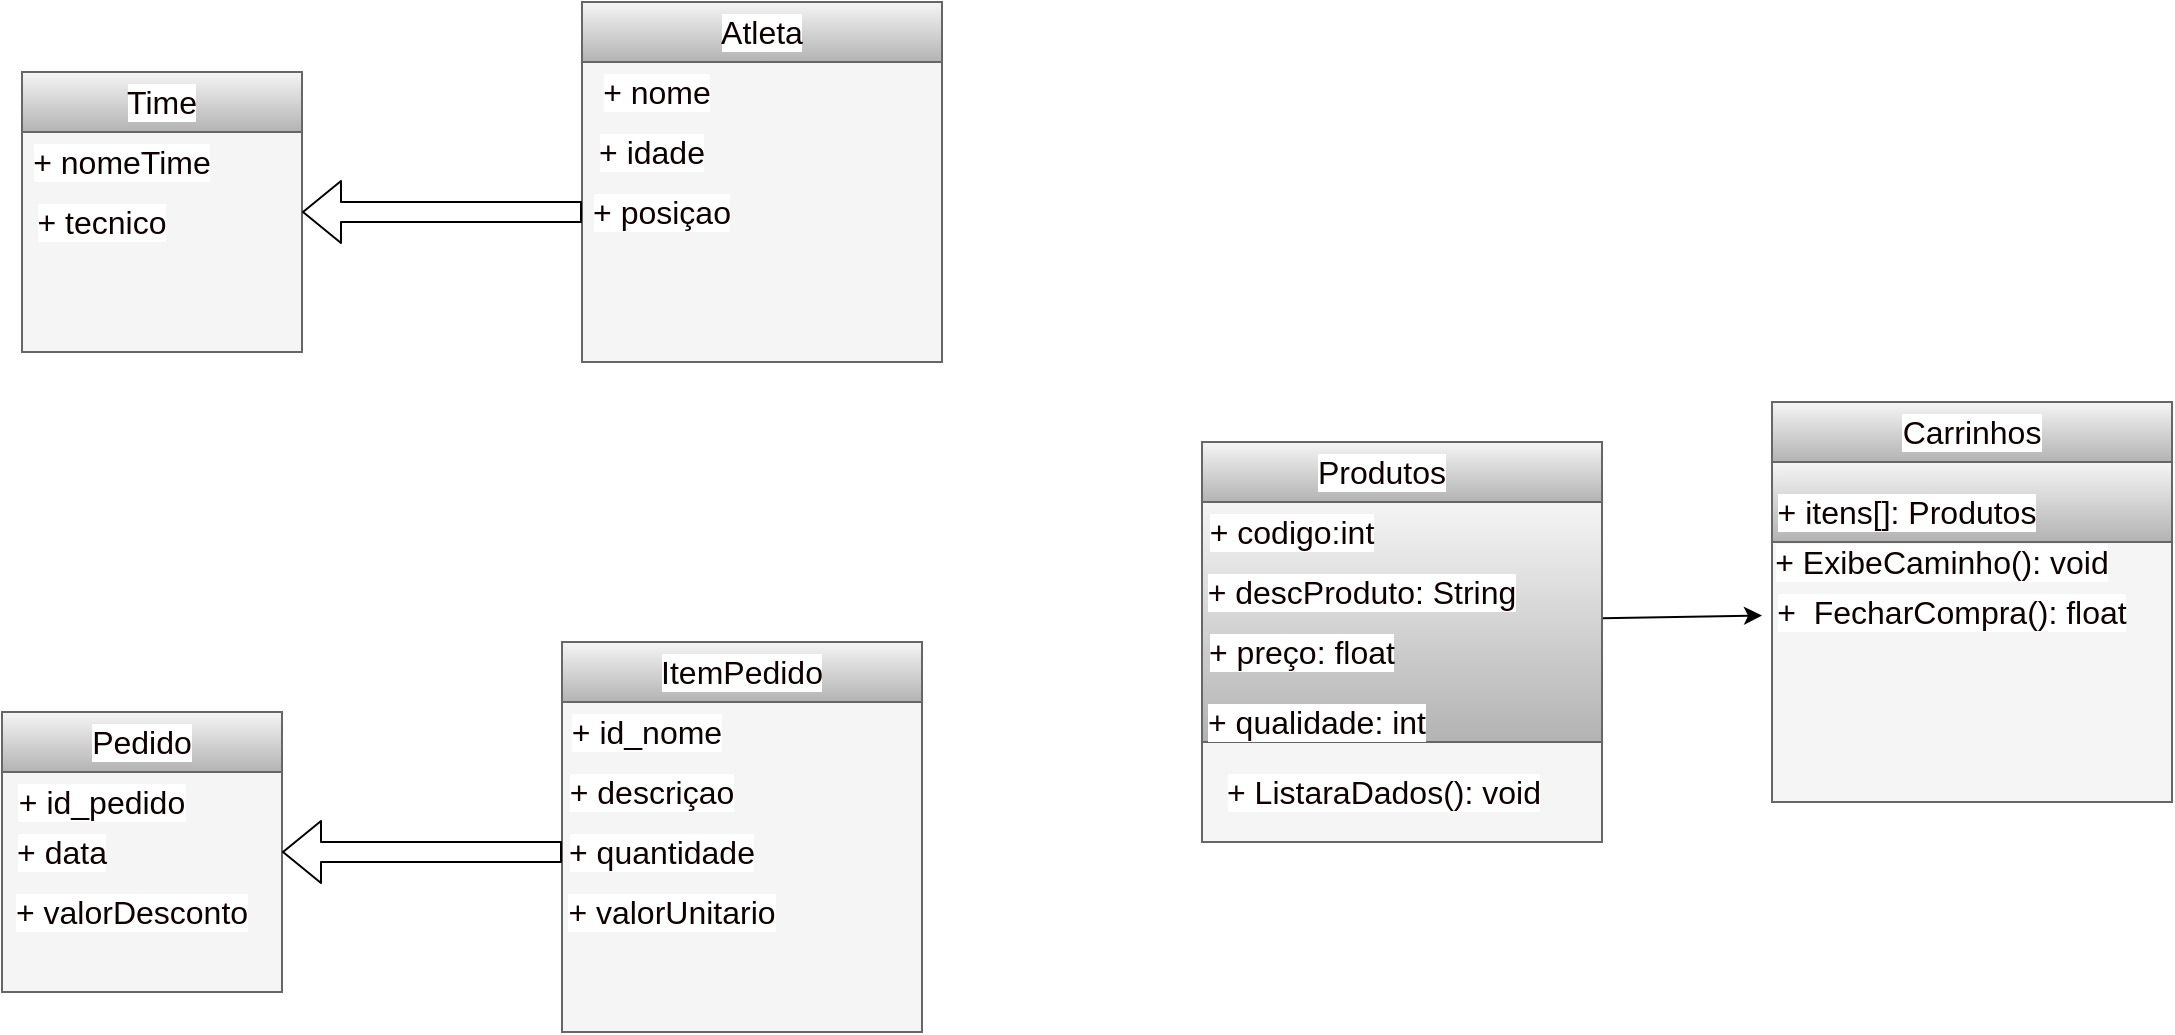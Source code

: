 <mxfile>
    <diagram id="pRV_BDsIOo0VS5SzgELA" name="Página-1">
        <mxGraphModel dx="821" dy="674" grid="1" gridSize="10" guides="1" tooltips="1" connect="1" arrows="1" fold="1" page="1" pageScale="1" pageWidth="10000" pageHeight="10000" background="none" math="0" shadow="0">
            <root>
                <mxCell id="0"/>
                <mxCell id="1" parent="0"/>
                <mxCell id="167" value="" style="whiteSpace=wrap;html=1;aspect=fixed;labelBackgroundColor=#ffffff;fontSize=16;fillColor=#f5f5f5;fontColor=#333333;strokeColor=#666666;" vertex="1" parent="1">
                    <mxGeometry x="400" y="465" width="140" height="140" as="geometry"/>
                </mxCell>
                <mxCell id="168" value="" style="rounded=0;whiteSpace=wrap;html=1;labelBackgroundColor=#ffffff;fontSize=16;fillColor=#f5f5f5;strokeColor=#666666;gradientColor=#b3b3b3;" vertex="1" parent="1">
                    <mxGeometry x="400" y="465" width="140" height="30" as="geometry"/>
                </mxCell>
                <mxCell id="171" value="Time" style="text;strokeColor=none;align=center;fillColor=none;html=1;verticalAlign=middle;whiteSpace=wrap;rounded=0;labelBackgroundColor=#ffffff;fontSize=16;fontColor=#0e0101;" vertex="1" parent="1">
                    <mxGeometry x="440" y="465" width="60" height="30" as="geometry"/>
                </mxCell>
                <mxCell id="173" value="+ nomeTime" style="text;strokeColor=none;align=center;fillColor=none;html=1;verticalAlign=middle;whiteSpace=wrap;rounded=0;labelBackgroundColor=#ffffff;fontSize=16;fontColor=#0e0101;" vertex="1" parent="1">
                    <mxGeometry x="400" y="495" width="100" height="30" as="geometry"/>
                </mxCell>
                <mxCell id="174" value="+ tecnico" style="text;strokeColor=none;align=center;fillColor=none;html=1;verticalAlign=middle;whiteSpace=wrap;rounded=0;labelBackgroundColor=#ffffff;fontSize=16;fontColor=#0e0101;" vertex="1" parent="1">
                    <mxGeometry x="400" y="525" width="80" height="30" as="geometry"/>
                </mxCell>
                <mxCell id="175" value="" style="whiteSpace=wrap;html=1;aspect=fixed;labelBackgroundColor=#ffffff;fontSize=16;fillColor=#f5f5f5;fontColor=#333333;strokeColor=#666666;" vertex="1" parent="1">
                    <mxGeometry x="680" y="430" width="180" height="180" as="geometry"/>
                </mxCell>
                <mxCell id="176" value="" style="rounded=0;whiteSpace=wrap;html=1;labelBackgroundColor=#ffffff;fontSize=16;fillColor=#f5f5f5;strokeColor=#666666;gradientColor=#b3b3b3;" vertex="1" parent="1">
                    <mxGeometry x="680" y="430" width="180" height="30" as="geometry"/>
                </mxCell>
                <mxCell id="177" value="Atleta" style="text;strokeColor=none;align=center;fillColor=none;html=1;verticalAlign=middle;whiteSpace=wrap;rounded=0;labelBackgroundColor=#ffffff;fontSize=16;fontColor=#0e0101;" vertex="1" parent="1">
                    <mxGeometry x="740" y="430" width="60" height="30" as="geometry"/>
                </mxCell>
                <mxCell id="178" value="+ nome" style="text;strokeColor=none;align=center;fillColor=none;html=1;verticalAlign=middle;whiteSpace=wrap;rounded=0;labelBackgroundColor=#ffffff;fontSize=16;fontColor=#0e0101;" vertex="1" parent="1">
                    <mxGeometry x="670" y="460" width="95" height="30" as="geometry"/>
                </mxCell>
                <mxCell id="179" value="+ idade" style="text;strokeColor=none;align=center;fillColor=none;html=1;verticalAlign=middle;whiteSpace=wrap;rounded=0;labelBackgroundColor=#ffffff;fontSize=16;fontColor=#0e0101;" vertex="1" parent="1">
                    <mxGeometry x="680" y="490" width="70" height="30" as="geometry"/>
                </mxCell>
                <mxCell id="183" style="edgeStyle=none;html=1;fontSize=16;fontColor=#0e0101;shape=flexArrow;" edge="1" parent="1" source="182" target="167">
                    <mxGeometry relative="1" as="geometry"/>
                </mxCell>
                <mxCell id="182" value="+ posiçao" style="text;strokeColor=none;align=center;fillColor=none;html=1;verticalAlign=middle;whiteSpace=wrap;rounded=0;labelBackgroundColor=#ffffff;fontSize=16;fontColor=#0e0101;" vertex="1" parent="1">
                    <mxGeometry x="680" y="520" width="80" height="30" as="geometry"/>
                </mxCell>
                <mxCell id="184" value="" style="whiteSpace=wrap;html=1;aspect=fixed;labelBackgroundColor=#ffffff;fontSize=16;fillColor=#f5f5f5;fontColor=#333333;strokeColor=#666666;" vertex="1" parent="1">
                    <mxGeometry x="990" y="650" width="200" height="200" as="geometry"/>
                </mxCell>
                <mxCell id="185" value="" style="rounded=0;whiteSpace=wrap;html=1;labelBackgroundColor=#ffffff;fontSize=16;fillColor=#f5f5f5;strokeColor=#666666;gradientColor=#b3b3b3;" vertex="1" parent="1">
                    <mxGeometry x="990" y="650" width="200" height="30" as="geometry"/>
                </mxCell>
                <mxCell id="186" value="Produtos" style="text;strokeColor=none;align=center;fillColor=none;html=1;verticalAlign=middle;whiteSpace=wrap;rounded=0;labelBackgroundColor=#ffffff;fontSize=16;fontColor=#0e0101;" vertex="1" parent="1">
                    <mxGeometry x="1050" y="650" width="60" height="30" as="geometry"/>
                </mxCell>
                <mxCell id="209" value="" style="edgeStyle=none;html=1;fontSize=16;fontColor=#0e0101;" edge="1" parent="1" source="193" target="207">
                    <mxGeometry relative="1" as="geometry"/>
                </mxCell>
                <mxCell id="193" value="" style="rounded=0;whiteSpace=wrap;html=1;labelBackgroundColor=#ffffff;fontSize=16;fillColor=#f5f5f5;gradientColor=#b3b3b3;strokeColor=#666666;" vertex="1" parent="1">
                    <mxGeometry x="990" y="680" width="200" height="120" as="geometry"/>
                </mxCell>
                <mxCell id="194" value="+ codigo:int" style="text;strokeColor=none;align=center;fillColor=none;html=1;verticalAlign=middle;whiteSpace=wrap;rounded=0;labelBackgroundColor=#ffffff;fontSize=16;fontColor=#0e0101;" vertex="1" parent="1">
                    <mxGeometry x="990" y="680" width="90" height="30" as="geometry"/>
                </mxCell>
                <mxCell id="195" value="+ descProduto: String" style="text;strokeColor=none;align=center;fillColor=none;html=1;verticalAlign=middle;whiteSpace=wrap;rounded=0;labelBackgroundColor=#ffffff;fontSize=16;fontColor=#0e0101;" vertex="1" parent="1">
                    <mxGeometry x="990" y="710" width="160" height="30" as="geometry"/>
                </mxCell>
                <mxCell id="196" value="+ preço: float" style="text;strokeColor=none;align=center;fillColor=none;html=1;verticalAlign=middle;whiteSpace=wrap;rounded=0;labelBackgroundColor=#ffffff;fontSize=16;fontColor=#0e0101;" vertex="1" parent="1">
                    <mxGeometry x="990" y="740" width="100" height="30" as="geometry"/>
                </mxCell>
                <mxCell id="197" value="+ qualidade: int" style="text;strokeColor=none;align=center;fillColor=none;html=1;verticalAlign=middle;whiteSpace=wrap;rounded=0;labelBackgroundColor=#ffffff;fontSize=16;fontColor=#0e0101;" vertex="1" parent="1">
                    <mxGeometry x="985" y="780" width="125" height="20" as="geometry"/>
                </mxCell>
                <mxCell id="198" value="+ ListaraDados(): void" style="text;strokeColor=none;align=center;fillColor=none;html=1;verticalAlign=middle;whiteSpace=wrap;rounded=0;labelBackgroundColor=#ffffff;fontSize=16;fontColor=#0e0101;" vertex="1" parent="1">
                    <mxGeometry x="992" y="810" width="178" height="30" as="geometry"/>
                </mxCell>
                <mxCell id="199" value="" style="whiteSpace=wrap;html=1;aspect=fixed;labelBackgroundColor=#ffffff;fontSize=16;fillColor=#f5f5f5;fontColor=#333333;strokeColor=#666666;" vertex="1" parent="1">
                    <mxGeometry x="1275" y="630" width="200" height="200" as="geometry"/>
                </mxCell>
                <mxCell id="200" value="" style="rounded=0;whiteSpace=wrap;html=1;labelBackgroundColor=#ffffff;fontSize=16;fillColor=#f5f5f5;strokeColor=#666666;gradientColor=#b3b3b3;" vertex="1" parent="1">
                    <mxGeometry x="1275" y="630" width="200" height="30" as="geometry"/>
                </mxCell>
                <mxCell id="201" value="Carrinhos" style="text;strokeColor=none;align=center;fillColor=none;html=1;verticalAlign=middle;whiteSpace=wrap;rounded=0;labelBackgroundColor=#ffffff;fontSize=16;fontColor=#0e0101;" vertex="1" parent="1">
                    <mxGeometry x="1345" y="630" width="60" height="30" as="geometry"/>
                </mxCell>
                <mxCell id="202" value="" style="rounded=0;whiteSpace=wrap;html=1;labelBackgroundColor=#ffffff;fontSize=16;fillColor=#f5f5f5;gradientColor=#b3b3b3;strokeColor=#666666;" vertex="1" parent="1">
                    <mxGeometry x="1275" y="660" width="200" height="40" as="geometry"/>
                </mxCell>
                <mxCell id="203" value="+ itens[]: Produtos" style="text;strokeColor=none;align=center;fillColor=none;html=1;verticalAlign=middle;whiteSpace=wrap;rounded=0;labelBackgroundColor=#ffffff;fontSize=16;fontColor=#0e0101;" vertex="1" parent="1">
                    <mxGeometry x="1275" y="670" width="135" height="30" as="geometry"/>
                </mxCell>
                <mxCell id="206" value="+ ExibeCaminho(): void" style="text;strokeColor=none;align=center;fillColor=none;html=1;verticalAlign=middle;whiteSpace=wrap;rounded=0;labelBackgroundColor=#ffffff;fontSize=16;fontColor=#0e0101;" vertex="1" parent="1">
                    <mxGeometry x="1270" y="700" width="180" height="20" as="geometry"/>
                </mxCell>
                <mxCell id="207" value="+&amp;nbsp; FecharCompra(): float" style="text;strokeColor=none;align=center;fillColor=none;html=1;verticalAlign=middle;whiteSpace=wrap;rounded=0;labelBackgroundColor=#ffffff;fontSize=16;fontColor=#0e0101;" vertex="1" parent="1">
                    <mxGeometry x="1270" y="720" width="190" height="30" as="geometry"/>
                </mxCell>
                <mxCell id="211" value="" style="whiteSpace=wrap;html=1;aspect=fixed;labelBackgroundColor=#ffffff;fontSize=16;fillColor=#f5f5f5;fontColor=#333333;strokeColor=#666666;" vertex="1" parent="1">
                    <mxGeometry x="390" y="785" width="140" height="140" as="geometry"/>
                </mxCell>
                <mxCell id="212" value="" style="rounded=0;whiteSpace=wrap;html=1;labelBackgroundColor=#ffffff;fontSize=16;fillColor=#f5f5f5;strokeColor=#666666;gradientColor=#b3b3b3;" vertex="1" parent="1">
                    <mxGeometry x="390" y="785" width="140" height="30" as="geometry"/>
                </mxCell>
                <mxCell id="213" value="Pedido" style="text;strokeColor=none;align=center;fillColor=none;html=1;verticalAlign=middle;whiteSpace=wrap;rounded=0;labelBackgroundColor=#ffffff;fontSize=16;fontColor=#0e0101;" vertex="1" parent="1">
                    <mxGeometry x="430" y="785" width="60" height="30" as="geometry"/>
                </mxCell>
                <mxCell id="214" value="+ id_pedido" style="text;strokeColor=none;align=center;fillColor=none;html=1;verticalAlign=middle;whiteSpace=wrap;rounded=0;labelBackgroundColor=#ffffff;fontSize=16;fontColor=#0e0101;" vertex="1" parent="1">
                    <mxGeometry x="390" y="815" width="100" height="30" as="geometry"/>
                </mxCell>
                <mxCell id="215" value="+ data" style="text;strokeColor=none;align=center;fillColor=none;html=1;verticalAlign=middle;whiteSpace=wrap;rounded=0;labelBackgroundColor=#ffffff;fontSize=16;fontColor=#0e0101;" vertex="1" parent="1">
                    <mxGeometry x="390" y="840" width="60" height="30" as="geometry"/>
                </mxCell>
                <mxCell id="216" value="" style="whiteSpace=wrap;html=1;aspect=fixed;labelBackgroundColor=#ffffff;fontSize=16;fillColor=#f5f5f5;fontColor=#333333;strokeColor=#666666;" vertex="1" parent="1">
                    <mxGeometry x="670" y="765" width="180" height="180" as="geometry"/>
                </mxCell>
                <mxCell id="217" value="" style="rounded=0;whiteSpace=wrap;html=1;labelBackgroundColor=#ffffff;fontSize=16;fillColor=#f5f5f5;strokeColor=#666666;gradientColor=#b3b3b3;" vertex="1" parent="1">
                    <mxGeometry x="670" y="750" width="180" height="30" as="geometry"/>
                </mxCell>
                <mxCell id="218" value="ItemPedido" style="text;strokeColor=none;align=center;fillColor=none;html=1;verticalAlign=middle;whiteSpace=wrap;rounded=0;labelBackgroundColor=#ffffff;fontSize=16;fontColor=#0e0101;" vertex="1" parent="1">
                    <mxGeometry x="720" y="750" width="80" height="30" as="geometry"/>
                </mxCell>
                <mxCell id="219" value="+ id_nome" style="text;strokeColor=none;align=center;fillColor=none;html=1;verticalAlign=middle;whiteSpace=wrap;rounded=0;labelBackgroundColor=#ffffff;fontSize=16;fontColor=#0e0101;" vertex="1" parent="1">
                    <mxGeometry x="670" y="780" width="85" height="30" as="geometry"/>
                </mxCell>
                <mxCell id="220" value="+ descriçao" style="text;strokeColor=none;align=center;fillColor=none;html=1;verticalAlign=middle;whiteSpace=wrap;rounded=0;labelBackgroundColor=#ffffff;fontSize=16;fontColor=#0e0101;" vertex="1" parent="1">
                    <mxGeometry x="670" y="810" width="90" height="30" as="geometry"/>
                </mxCell>
                <mxCell id="221" style="edgeStyle=none;html=1;fontSize=16;fontColor=#0e0101;shape=flexArrow;" edge="1" source="222" target="211" parent="1">
                    <mxGeometry relative="1" as="geometry">
                        <Array as="points"/>
                    </mxGeometry>
                </mxCell>
                <mxCell id="222" value="+ quantidade" style="text;strokeColor=none;align=center;fillColor=none;html=1;verticalAlign=middle;whiteSpace=wrap;rounded=0;labelBackgroundColor=#ffffff;fontSize=16;fontColor=#0e0101;" vertex="1" parent="1">
                    <mxGeometry x="670" y="840" width="100" height="30" as="geometry"/>
                </mxCell>
                <mxCell id="223" value="+ valorDesconto" style="text;strokeColor=none;align=center;fillColor=none;html=1;verticalAlign=middle;whiteSpace=wrap;rounded=0;labelBackgroundColor=#ffffff;fontSize=16;fontColor=#0e0101;" vertex="1" parent="1">
                    <mxGeometry x="390" y="870" width="130" height="30" as="geometry"/>
                </mxCell>
                <mxCell id="224" value="+ valorUnitario" style="text;strokeColor=none;align=center;fillColor=none;html=1;verticalAlign=middle;whiteSpace=wrap;rounded=0;labelBackgroundColor=#ffffff;fontSize=16;fontColor=#0e0101;" vertex="1" parent="1">
                    <mxGeometry x="670" y="870" width="110" height="30" as="geometry"/>
                </mxCell>
            </root>
        </mxGraphModel>
    </diagram>
</mxfile>